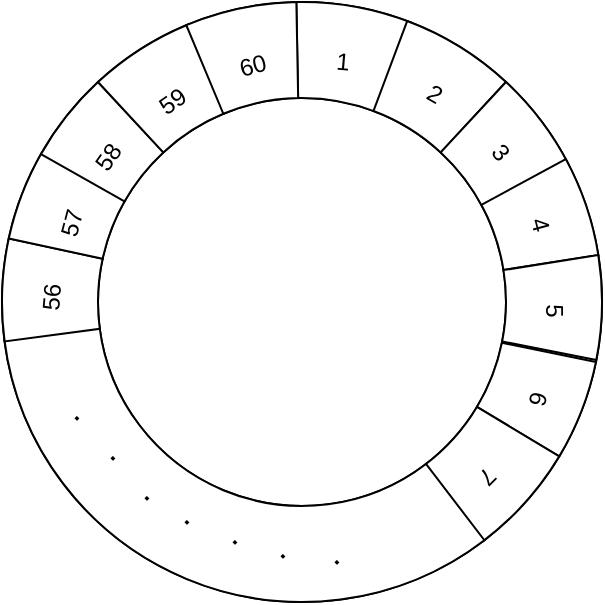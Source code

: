 <mxfile version="16.5.1" type="device"><diagram id="C91ZLx9d5jSIlsOuXOSJ" name="第 1 页"><mxGraphModel dx="960" dy="741" grid="1" gridSize="10" guides="1" tooltips="1" connect="1" arrows="1" fold="1" page="1" pageScale="1" pageWidth="827" pageHeight="1169" math="0" shadow="0"><root><mxCell id="0"/><mxCell id="1" parent="0"/><mxCell id="cce6-nrxPyDEDo9EKgnb-1" value="" style="verticalLabelPosition=bottom;verticalAlign=top;html=1;shape=mxgraph.basic.donut;dx=48;aspect=fixed;" parent="1" vertex="1"><mxGeometry x="240" y="200" width="300" height="300" as="geometry"/></mxCell><mxCell id="cce6-nrxPyDEDo9EKgnb-3" value="" style="verticalLabelPosition=bottom;verticalAlign=top;html=1;shape=mxgraph.basic.partConcEllipse;startAngle=0.997;endAngle=0.059;arcWidth=0.32;aspect=fixed;" parent="1" vertex="1"><mxGeometry x="240" y="200" width="300" height="300" as="geometry"/></mxCell><mxCell id="cce6-nrxPyDEDo9EKgnb-4" value="" style="verticalLabelPosition=bottom;verticalAlign=top;html=1;shape=mxgraph.basic.partConcEllipse;startAngle=0.057;endAngle=0.119;arcWidth=0.32;aspect=fixed;" parent="1" vertex="1"><mxGeometry x="240" y="200" width="300" height="300" as="geometry"/></mxCell><mxCell id="cce6-nrxPyDEDo9EKgnb-5" value="" style="verticalLabelPosition=bottom;verticalAlign=top;html=1;shape=mxgraph.basic.partConcEllipse;startAngle=0.119;endAngle=0.174;arcWidth=0.32;aspect=fixed;" parent="1" vertex="1"><mxGeometry x="240" y="200" width="300" height="300" as="geometry"/></mxCell><mxCell id="cce6-nrxPyDEDo9EKgnb-8" value="" style="verticalLabelPosition=bottom;verticalAlign=top;html=1;shape=mxgraph.basic.partConcEllipse;startAngle=0.171;endAngle=0.225;arcWidth=0.32;aspect=fixed;" parent="1" vertex="1"><mxGeometry x="240" y="200" width="300" height="300" as="geometry"/></mxCell><mxCell id="cce6-nrxPyDEDo9EKgnb-9" value="" style="verticalLabelPosition=bottom;verticalAlign=top;html=1;shape=mxgraph.basic.partConcEllipse;startAngle=0.225;endAngle=0.281;arcWidth=0.32;aspect=fixed;" parent="1" vertex="1"><mxGeometry x="240" y="200" width="300" height="300" as="geometry"/></mxCell><mxCell id="cce6-nrxPyDEDo9EKgnb-10" value="" style="verticalLabelPosition=bottom;verticalAlign=top;html=1;shape=mxgraph.basic.partConcEllipse;startAngle=0.282;endAngle=0.336;arcWidth=0.32;aspect=fixed;" parent="1" vertex="1"><mxGeometry x="240" y="200" width="300" height="300" as="geometry"/></mxCell><mxCell id="cce6-nrxPyDEDo9EKgnb-11" value="" style="verticalLabelPosition=bottom;verticalAlign=top;html=1;shape=mxgraph.basic.partConcEllipse;startAngle=0.336;endAngle=0.397;arcWidth=0.32;aspect=fixed;" parent="1" vertex="1"><mxGeometry x="240" y="200" width="300" height="300" as="geometry"/></mxCell><mxCell id="cce6-nrxPyDEDo9EKgnb-12" value="" style="verticalLabelPosition=bottom;verticalAlign=top;html=1;shape=mxgraph.basic.partConcEllipse;startAngle=0.396;endAngle=0.73;arcWidth=0.32;aspect=fixed;" parent="1" vertex="1"><mxGeometry x="240" y="200" width="300" height="300" as="geometry"/></mxCell><mxCell id="cce6-nrxPyDEDo9EKgnb-13" value="" style="verticalLabelPosition=bottom;verticalAlign=top;html=1;shape=mxgraph.basic.partConcEllipse;startAngle=0.729;endAngle=0.784;arcWidth=0.32;aspect=fixed;" parent="1" vertex="1"><mxGeometry x="240" y="200" width="300" height="300" as="geometry"/></mxCell><mxCell id="cce6-nrxPyDEDo9EKgnb-14" value="" style="verticalLabelPosition=bottom;verticalAlign=top;html=1;shape=mxgraph.basic.partConcEllipse;startAngle=0.784;endAngle=0.833;arcWidth=0.32;aspect=fixed;" parent="1" vertex="1"><mxGeometry x="240" y="200" width="300" height="300" as="geometry"/></mxCell><mxCell id="cce6-nrxPyDEDo9EKgnb-15" value="" style="verticalLabelPosition=bottom;verticalAlign=top;html=1;shape=mxgraph.basic.partConcEllipse;startAngle=0.832;endAngle=0.881;arcWidth=0.32;aspect=fixed;" parent="1" vertex="1"><mxGeometry x="240" y="200" width="300" height="300" as="geometry"/></mxCell><mxCell id="cce6-nrxPyDEDo9EKgnb-16" value="" style="verticalLabelPosition=bottom;verticalAlign=top;html=1;shape=mxgraph.basic.partConcEllipse;startAngle=0.881;endAngle=0.938;arcWidth=0.32;aspect=fixed;" parent="1" vertex="1"><mxGeometry x="240" y="200" width="300" height="300" as="geometry"/></mxCell><mxCell id="cce6-nrxPyDEDo9EKgnb-17" value="" style="verticalLabelPosition=bottom;verticalAlign=top;html=1;shape=mxgraph.basic.partConcEllipse;startAngle=0.937;endAngle=0.997;arcWidth=0.32;aspect=fixed;" parent="1" vertex="1"><mxGeometry x="240" y="200" width="300" height="300" as="geometry"/></mxCell><mxCell id="cce6-nrxPyDEDo9EKgnb-18" value="1" style="text;html=1;align=center;verticalAlign=middle;resizable=0;points=[];autosize=1;strokeColor=none;fillColor=none;rotation=5;" parent="1" vertex="1"><mxGeometry x="400" y="220" width="20" height="20" as="geometry"/></mxCell><mxCell id="cce6-nrxPyDEDo9EKgnb-19" value="2" style="text;html=1;align=center;verticalAlign=middle;resizable=0;points=[];autosize=1;strokeColor=none;fillColor=none;rotation=30;" parent="1" vertex="1"><mxGeometry x="446" y="236" width="20" height="20" as="geometry"/></mxCell><mxCell id="cce6-nrxPyDEDo9EKgnb-20" value="3" style="text;html=1;align=center;verticalAlign=middle;resizable=0;points=[];autosize=1;strokeColor=none;fillColor=none;rotation=50;" parent="1" vertex="1"><mxGeometry x="479" y="265" width="20" height="20" as="geometry"/></mxCell><mxCell id="cce6-nrxPyDEDo9EKgnb-21" value="4" style="text;html=1;align=center;verticalAlign=middle;resizable=0;points=[];autosize=1;strokeColor=none;fillColor=none;rotation=75;" parent="1" vertex="1"><mxGeometry x="499" y="301" width="20" height="20" as="geometry"/></mxCell><mxCell id="cce6-nrxPyDEDo9EKgnb-22" value="5" style="text;html=1;align=center;verticalAlign=middle;resizable=0;points=[];autosize=1;strokeColor=none;fillColor=none;rotation=90;" parent="1" vertex="1"><mxGeometry x="506" y="344" width="20" height="20" as="geometry"/></mxCell><mxCell id="cce6-nrxPyDEDo9EKgnb-23" value="6" style="text;html=1;align=center;verticalAlign=middle;resizable=0;points=[];autosize=1;strokeColor=none;fillColor=none;rotation=105;" parent="1" vertex="1"><mxGeometry x="498" y="388" width="20" height="20" as="geometry"/></mxCell><mxCell id="cce6-nrxPyDEDo9EKgnb-24" value="7" style="text;html=1;align=center;verticalAlign=middle;resizable=0;points=[];autosize=1;strokeColor=none;fillColor=none;rotation=135;" parent="1" vertex="1"><mxGeometry x="473" y="427" width="20" height="20" as="geometry"/></mxCell><mxCell id="cce6-nrxPyDEDo9EKgnb-25" value="60" style="text;html=1;align=center;verticalAlign=middle;resizable=0;points=[];autosize=1;strokeColor=none;fillColor=none;rotation=-15;" parent="1" vertex="1"><mxGeometry x="350" y="222" width="30" height="20" as="geometry"/></mxCell><mxCell id="cce6-nrxPyDEDo9EKgnb-26" value="59" style="text;html=1;align=center;verticalAlign=middle;resizable=0;points=[];autosize=1;strokeColor=none;fillColor=none;rotation=-35;" parent="1" vertex="1"><mxGeometry x="310" y="240" width="30" height="20" as="geometry"/></mxCell><mxCell id="cce6-nrxPyDEDo9EKgnb-27" value="58" style="text;html=1;align=center;verticalAlign=middle;resizable=0;points=[];autosize=1;strokeColor=none;fillColor=none;rotation=-55;" parent="1" vertex="1"><mxGeometry x="278" y="268" width="30" height="20" as="geometry"/></mxCell><mxCell id="cce6-nrxPyDEDo9EKgnb-28" value="57" style="text;html=1;align=center;verticalAlign=middle;resizable=0;points=[];autosize=1;strokeColor=none;fillColor=none;rotation=-75;" parent="1" vertex="1"><mxGeometry x="260" y="301" width="30" height="20" as="geometry"/></mxCell><mxCell id="cce6-nrxPyDEDo9EKgnb-29" value="56" style="text;html=1;align=center;verticalAlign=middle;resizable=0;points=[];autosize=1;strokeColor=none;fillColor=none;rotation=-85;" parent="1" vertex="1"><mxGeometry x="250" y="338" width="30" height="20" as="geometry"/></mxCell><mxCell id="gzC5pn2MzxwC14b9IrmP-4" value="&lt;b&gt;.&lt;/b&gt;" style="text;html=1;align=center;verticalAlign=middle;resizable=0;points=[];autosize=1;strokeColor=none;fillColor=none;rotation=135;" vertex="1" parent="1"><mxGeometry x="270" y="400" width="20" height="20" as="geometry"/></mxCell><mxCell id="gzC5pn2MzxwC14b9IrmP-5" value="&lt;b&gt;.&lt;/b&gt;" style="text;html=1;align=center;verticalAlign=middle;resizable=0;points=[];autosize=1;strokeColor=none;fillColor=none;rotation=135;" vertex="1" parent="1"><mxGeometry x="305" y="440" width="20" height="20" as="geometry"/></mxCell><mxCell id="gzC5pn2MzxwC14b9IrmP-6" value="&lt;b&gt;.&lt;/b&gt;" style="text;html=1;align=center;verticalAlign=middle;resizable=0;points=[];autosize=1;strokeColor=none;fillColor=none;rotation=135;" vertex="1" parent="1"><mxGeometry x="325" y="452" width="20" height="20" as="geometry"/></mxCell><mxCell id="gzC5pn2MzxwC14b9IrmP-7" value="&lt;b&gt;.&lt;/b&gt;" style="text;html=1;align=center;verticalAlign=middle;resizable=0;points=[];autosize=1;strokeColor=none;fillColor=none;rotation=135;" vertex="1" parent="1"><mxGeometry x="373" y="469" width="20" height="20" as="geometry"/></mxCell><mxCell id="gzC5pn2MzxwC14b9IrmP-8" value="&lt;b&gt;.&lt;/b&gt;" style="text;html=1;align=center;verticalAlign=middle;resizable=0;points=[];autosize=1;strokeColor=none;fillColor=none;rotation=135;" vertex="1" parent="1"><mxGeometry x="349" y="462" width="20" height="20" as="geometry"/></mxCell><mxCell id="gzC5pn2MzxwC14b9IrmP-9" value="&lt;b&gt;.&lt;/b&gt;" style="text;html=1;align=center;verticalAlign=middle;resizable=0;points=[];autosize=1;strokeColor=none;fillColor=none;rotation=135;" vertex="1" parent="1"><mxGeometry x="288" y="420" width="20" height="20" as="geometry"/></mxCell><mxCell id="gzC5pn2MzxwC14b9IrmP-10" value="&lt;b&gt;.&lt;/b&gt;" style="text;html=1;align=center;verticalAlign=middle;resizable=0;points=[];autosize=1;strokeColor=none;fillColor=none;rotation=135;" vertex="1" parent="1"><mxGeometry x="400" y="472" width="20" height="20" as="geometry"/></mxCell></root></mxGraphModel></diagram></mxfile>